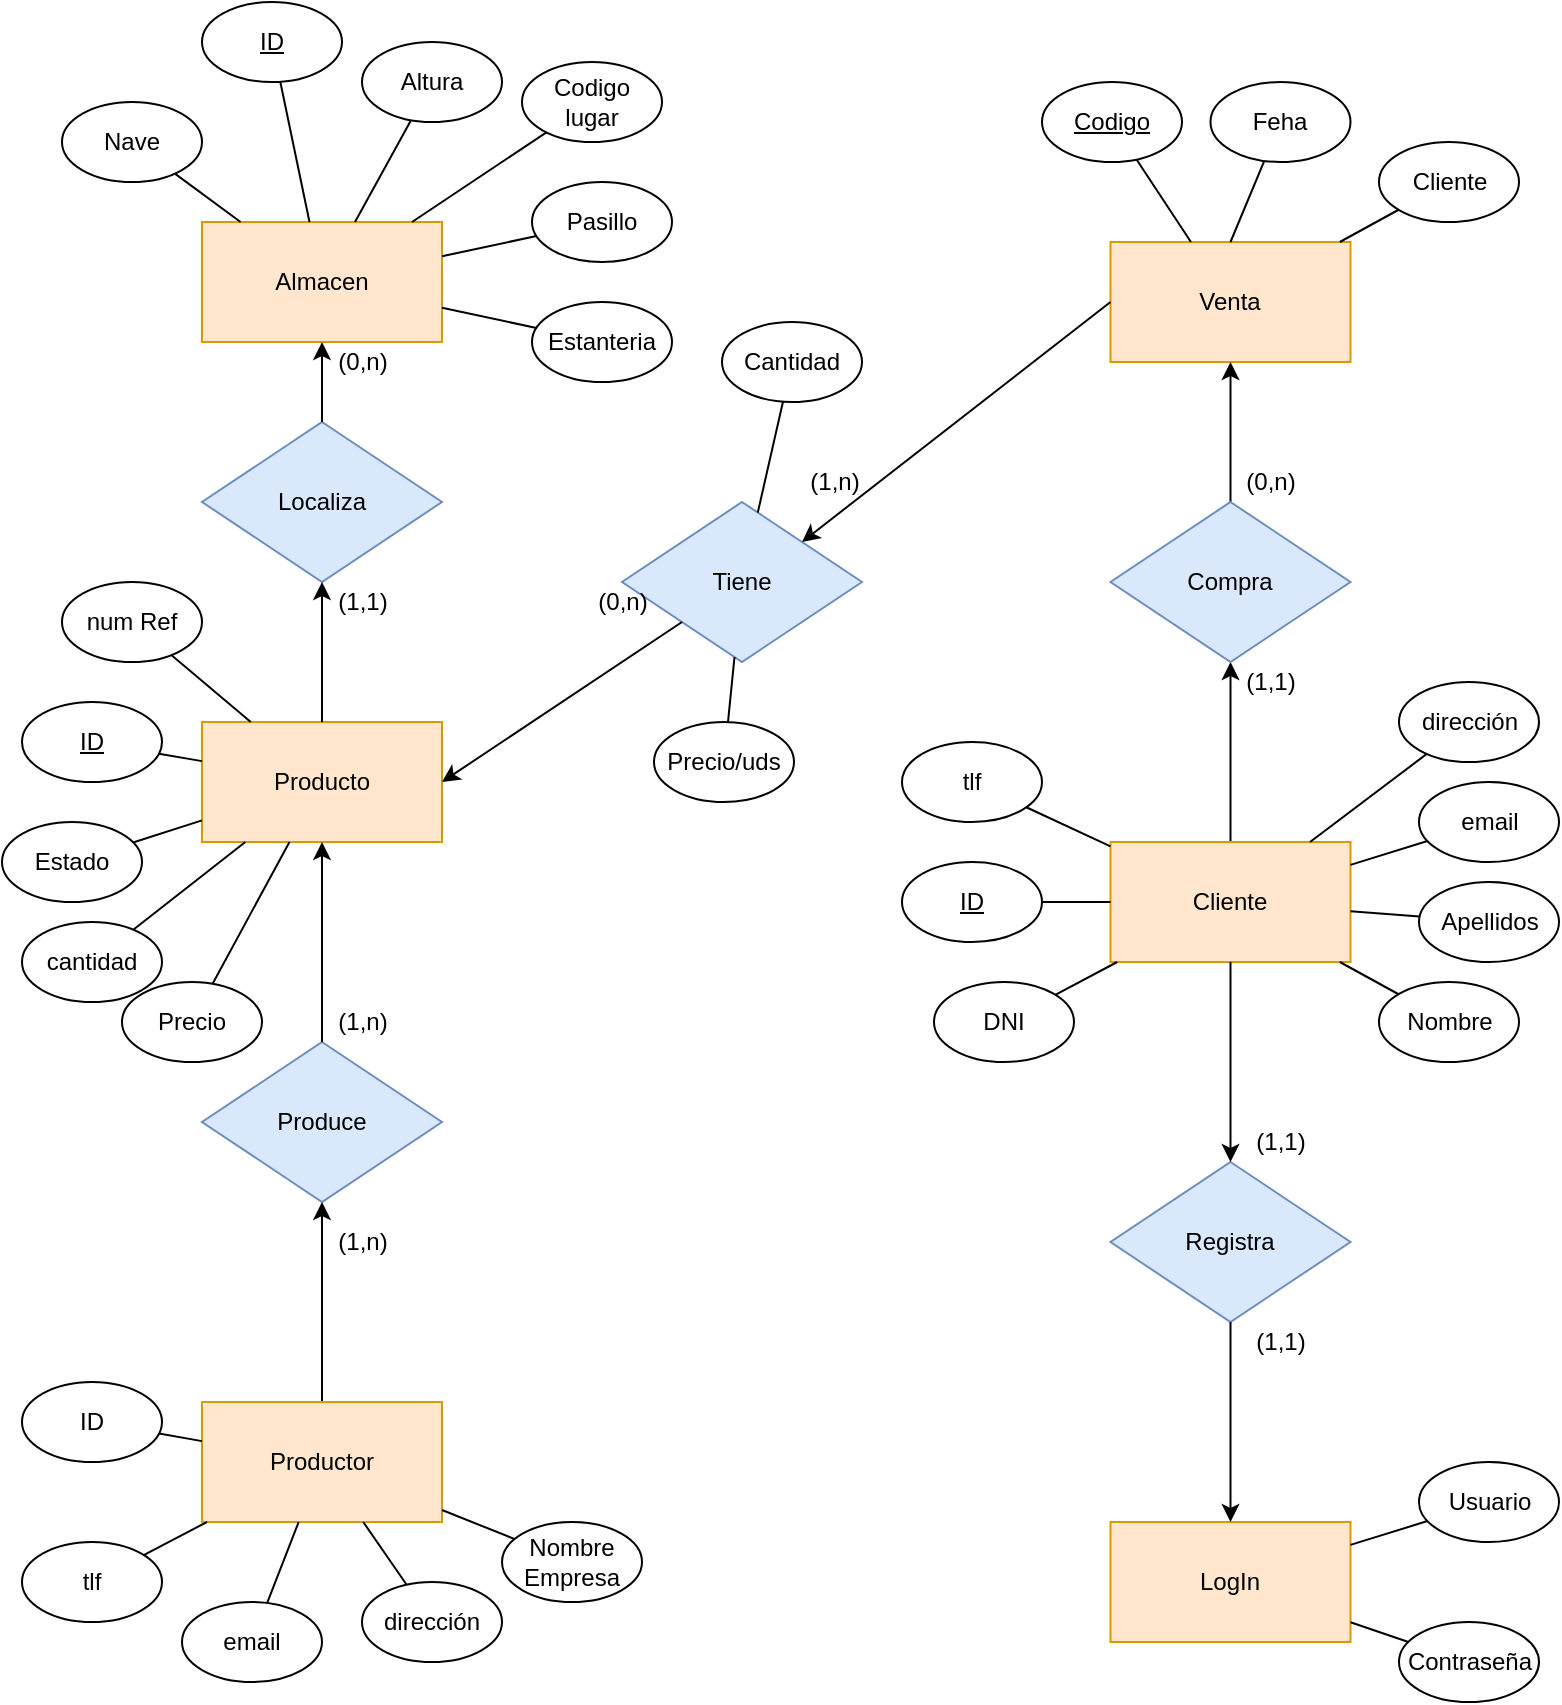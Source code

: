 <mxfile version="21.1.2" type="device">
  <diagram id="hkEqpYg1LYHicySOGSAi" name="Página-1">
    <mxGraphModel dx="794" dy="1997" grid="1" gridSize="10" guides="1" tooltips="1" connect="1" arrows="1" fold="1" page="1" pageScale="1" pageWidth="827" pageHeight="1169" math="0" shadow="0">
      <root>
        <mxCell id="0" />
        <mxCell id="1" parent="0" />
        <mxCell id="TWmwgMmYxf-jAX9MpXv2-12" value="Producto" style="rounded=0;whiteSpace=wrap;html=1;fillColor=#ffe6cc;strokeColor=#d79b00;" parent="1" vertex="1">
          <mxGeometry x="100" y="270" width="120" height="60" as="geometry" />
        </mxCell>
        <mxCell id="TWmwgMmYxf-jAX9MpXv2-13" value="&lt;u&gt;ID&lt;/u&gt;" style="ellipse;whiteSpace=wrap;html=1;" parent="1" vertex="1">
          <mxGeometry x="10" y="260" width="70" height="40" as="geometry" />
        </mxCell>
        <mxCell id="TWmwgMmYxf-jAX9MpXv2-14" value="num Ref" style="ellipse;whiteSpace=wrap;html=1;" parent="1" vertex="1">
          <mxGeometry x="30" y="200" width="70" height="40" as="geometry" />
        </mxCell>
        <mxCell id="TWmwgMmYxf-jAX9MpXv2-15" value="cantidad" style="ellipse;whiteSpace=wrap;html=1;" parent="1" vertex="1">
          <mxGeometry x="10" y="370" width="70" height="40" as="geometry" />
        </mxCell>
        <mxCell id="TWmwgMmYxf-jAX9MpXv2-16" value="Estado" style="ellipse;whiteSpace=wrap;html=1;" parent="1" vertex="1">
          <mxGeometry y="320" width="70" height="40" as="geometry" />
        </mxCell>
        <mxCell id="TWmwgMmYxf-jAX9MpXv2-17" value="" style="endArrow=none;html=1;rounded=0;" parent="1" source="TWmwgMmYxf-jAX9MpXv2-12" target="TWmwgMmYxf-jAX9MpXv2-13" edge="1">
          <mxGeometry width="50" height="50" relative="1" as="geometry">
            <mxPoint x="550" y="470" as="sourcePoint" />
            <mxPoint x="600" y="420" as="targetPoint" />
          </mxGeometry>
        </mxCell>
        <mxCell id="TWmwgMmYxf-jAX9MpXv2-18" value="" style="endArrow=none;html=1;rounded=0;" parent="1" source="TWmwgMmYxf-jAX9MpXv2-12" target="TWmwgMmYxf-jAX9MpXv2-15" edge="1">
          <mxGeometry width="50" height="50" relative="1" as="geometry">
            <mxPoint x="550" y="470" as="sourcePoint" />
            <mxPoint x="240" y="250" as="targetPoint" />
          </mxGeometry>
        </mxCell>
        <mxCell id="TWmwgMmYxf-jAX9MpXv2-19" value="" style="endArrow=none;html=1;rounded=0;" parent="1" source="TWmwgMmYxf-jAX9MpXv2-12" target="TWmwgMmYxf-jAX9MpXv2-14" edge="1">
          <mxGeometry width="50" height="50" relative="1" as="geometry">
            <mxPoint x="240" y="450" as="sourcePoint" />
            <mxPoint x="290" y="400" as="targetPoint" />
          </mxGeometry>
        </mxCell>
        <mxCell id="TWmwgMmYxf-jAX9MpXv2-20" value="" style="endArrow=none;html=1;rounded=0;" parent="1" source="TWmwgMmYxf-jAX9MpXv2-12" target="TWmwgMmYxf-jAX9MpXv2-16" edge="1">
          <mxGeometry width="50" height="50" relative="1" as="geometry">
            <mxPoint x="550" y="470" as="sourcePoint" />
            <mxPoint x="600" y="420" as="targetPoint" />
          </mxGeometry>
        </mxCell>
        <mxCell id="TWmwgMmYxf-jAX9MpXv2-21" value="Tiene" style="rhombus;whiteSpace=wrap;html=1;fillColor=#dae8fc;strokeColor=#6c8ebf;" parent="1" vertex="1">
          <mxGeometry x="310" y="160" width="120" height="80" as="geometry" />
        </mxCell>
        <mxCell id="TWmwgMmYxf-jAX9MpXv2-114" style="edgeStyle=orthogonalEdgeStyle;rounded=0;orthogonalLoop=1;jettySize=auto;html=1;entryX=0.5;entryY=1;entryDx=0;entryDy=0;" parent="1" source="TWmwgMmYxf-jAX9MpXv2-25" target="TWmwgMmYxf-jAX9MpXv2-111" edge="1">
          <mxGeometry relative="1" as="geometry" />
        </mxCell>
        <mxCell id="TWmwgMmYxf-jAX9MpXv2-25" value="Cliente" style="rounded=0;whiteSpace=wrap;html=1;fillColor=#ffe6cc;strokeColor=#d79b00;" parent="1" vertex="1">
          <mxGeometry x="554.25" y="330" width="120" height="60" as="geometry" />
        </mxCell>
        <mxCell id="TWmwgMmYxf-jAX9MpXv2-26" value="" style="endArrow=classic;html=1;rounded=0;entryX=1;entryY=0.5;entryDx=0;entryDy=0;" parent="1" source="TWmwgMmYxf-jAX9MpXv2-21" target="TWmwgMmYxf-jAX9MpXv2-12" edge="1">
          <mxGeometry width="50" height="50" relative="1" as="geometry">
            <mxPoint x="530" y="450" as="sourcePoint" />
            <mxPoint x="580" y="400" as="targetPoint" />
          </mxGeometry>
        </mxCell>
        <mxCell id="TWmwgMmYxf-jAX9MpXv2-28" value="&lt;u&gt;ID&lt;/u&gt;" style="ellipse;whiteSpace=wrap;html=1;" parent="1" vertex="1">
          <mxGeometry x="450" y="340" width="70" height="40" as="geometry" />
        </mxCell>
        <mxCell id="TWmwgMmYxf-jAX9MpXv2-30" value="tlf" style="ellipse;whiteSpace=wrap;html=1;" parent="1" vertex="1">
          <mxGeometry x="450" y="280" width="70" height="40" as="geometry" />
        </mxCell>
        <mxCell id="TWmwgMmYxf-jAX9MpXv2-31" value="dirección" style="ellipse;whiteSpace=wrap;html=1;" parent="1" vertex="1">
          <mxGeometry x="698.5" y="250" width="70" height="40" as="geometry" />
        </mxCell>
        <mxCell id="TWmwgMmYxf-jAX9MpXv2-32" value="email" style="ellipse;whiteSpace=wrap;html=1;" parent="1" vertex="1">
          <mxGeometry x="708.5" y="300" width="70" height="40" as="geometry" />
        </mxCell>
        <mxCell id="TWmwgMmYxf-jAX9MpXv2-33" value="Nombre" style="ellipse;whiteSpace=wrap;html=1;" parent="1" vertex="1">
          <mxGeometry x="688.5" y="400" width="70" height="40" as="geometry" />
        </mxCell>
        <mxCell id="TWmwgMmYxf-jAX9MpXv2-34" value="Apellidos" style="ellipse;whiteSpace=wrap;html=1;" parent="1" vertex="1">
          <mxGeometry x="708.5" y="350" width="70" height="40" as="geometry" />
        </mxCell>
        <mxCell id="TWmwgMmYxf-jAX9MpXv2-35" value="" style="endArrow=none;html=1;rounded=0;" parent="1" source="TWmwgMmYxf-jAX9MpXv2-25" target="TWmwgMmYxf-jAX9MpXv2-28" edge="1">
          <mxGeometry width="50" height="50" relative="1" as="geometry">
            <mxPoint x="568.5" y="510" as="sourcePoint" />
            <mxPoint x="618.5" y="460" as="targetPoint" />
          </mxGeometry>
        </mxCell>
        <mxCell id="TWmwgMmYxf-jAX9MpXv2-36" value="" style="endArrow=none;html=1;rounded=0;" parent="1" source="TWmwgMmYxf-jAX9MpXv2-25" target="TWmwgMmYxf-jAX9MpXv2-30" edge="1">
          <mxGeometry width="50" height="50" relative="1" as="geometry">
            <mxPoint x="628.5" y="320" as="sourcePoint" />
            <mxPoint x="678.5" y="270" as="targetPoint" />
          </mxGeometry>
        </mxCell>
        <mxCell id="TWmwgMmYxf-jAX9MpXv2-37" value="" style="endArrow=none;html=1;rounded=0;" parent="1" source="TWmwgMmYxf-jAX9MpXv2-25" target="TWmwgMmYxf-jAX9MpXv2-31" edge="1">
          <mxGeometry width="50" height="50" relative="1" as="geometry">
            <mxPoint x="468.5" y="590" as="sourcePoint" />
            <mxPoint x="518.5" y="540" as="targetPoint" />
          </mxGeometry>
        </mxCell>
        <mxCell id="TWmwgMmYxf-jAX9MpXv2-38" value="" style="endArrow=none;html=1;rounded=0;" parent="1" source="TWmwgMmYxf-jAX9MpXv2-25" target="TWmwgMmYxf-jAX9MpXv2-32" edge="1">
          <mxGeometry width="50" height="50" relative="1" as="geometry">
            <mxPoint x="568.5" y="510" as="sourcePoint" />
            <mxPoint x="618.5" y="460" as="targetPoint" />
          </mxGeometry>
        </mxCell>
        <mxCell id="TWmwgMmYxf-jAX9MpXv2-39" value="" style="endArrow=none;html=1;rounded=0;" parent="1" source="TWmwgMmYxf-jAX9MpXv2-25" target="TWmwgMmYxf-jAX9MpXv2-34" edge="1">
          <mxGeometry width="50" height="50" relative="1" as="geometry">
            <mxPoint x="568.5" y="510" as="sourcePoint" />
            <mxPoint x="618.5" y="460" as="targetPoint" />
          </mxGeometry>
        </mxCell>
        <mxCell id="TWmwgMmYxf-jAX9MpXv2-40" value="" style="endArrow=none;html=1;rounded=0;" parent="1" source="TWmwgMmYxf-jAX9MpXv2-25" target="TWmwgMmYxf-jAX9MpXv2-33" edge="1">
          <mxGeometry width="50" height="50" relative="1" as="geometry">
            <mxPoint x="688.5" y="374.8" as="sourcePoint" />
            <mxPoint x="718.838" y="377.227" as="targetPoint" />
          </mxGeometry>
        </mxCell>
        <mxCell id="TWmwgMmYxf-jAX9MpXv2-43" value="Produce" style="rhombus;whiteSpace=wrap;html=1;fillColor=#dae8fc;strokeColor=#6c8ebf;" parent="1" vertex="1">
          <mxGeometry x="100" y="430" width="120" height="80" as="geometry" />
        </mxCell>
        <mxCell id="TWmwgMmYxf-jAX9MpXv2-44" value="" style="endArrow=classic;html=1;rounded=0;entryX=0.5;entryY=1;entryDx=0;entryDy=0;exitX=0.5;exitY=0;exitDx=0;exitDy=0;" parent="1" source="TWmwgMmYxf-jAX9MpXv2-43" target="TWmwgMmYxf-jAX9MpXv2-12" edge="1">
          <mxGeometry width="50" height="50" relative="1" as="geometry">
            <mxPoint x="320" y="310.0" as="sourcePoint" />
            <mxPoint x="230" y="310.0" as="targetPoint" />
          </mxGeometry>
        </mxCell>
        <mxCell id="TWmwgMmYxf-jAX9MpXv2-45" value="" style="endArrow=classic;html=1;rounded=0;entryX=0.5;entryY=1;entryDx=0;entryDy=0;exitX=0.5;exitY=0;exitDx=0;exitDy=0;" parent="1" source="TWmwgMmYxf-jAX9MpXv2-48" target="TWmwgMmYxf-jAX9MpXv2-43" edge="1">
          <mxGeometry width="50" height="50" relative="1" as="geometry">
            <mxPoint x="159.71" y="610" as="sourcePoint" />
            <mxPoint x="159.71" y="510" as="targetPoint" />
          </mxGeometry>
        </mxCell>
        <mxCell id="TWmwgMmYxf-jAX9MpXv2-48" value="Productor" style="rounded=0;whiteSpace=wrap;html=1;fillColor=#ffe6cc;strokeColor=#d79b00;" parent="1" vertex="1">
          <mxGeometry x="100" y="610" width="120" height="60" as="geometry" />
        </mxCell>
        <mxCell id="TWmwgMmYxf-jAX9MpXv2-50" value="ID" style="ellipse;whiteSpace=wrap;html=1;" parent="1" vertex="1">
          <mxGeometry x="10" y="600" width="70" height="40" as="geometry" />
        </mxCell>
        <mxCell id="TWmwgMmYxf-jAX9MpXv2-52" value="tlf" style="ellipse;whiteSpace=wrap;html=1;" parent="1" vertex="1">
          <mxGeometry x="10" y="680" width="70" height="40" as="geometry" />
        </mxCell>
        <mxCell id="TWmwgMmYxf-jAX9MpXv2-53" value="email" style="ellipse;whiteSpace=wrap;html=1;" parent="1" vertex="1">
          <mxGeometry x="90" y="710" width="70" height="40" as="geometry" />
        </mxCell>
        <mxCell id="TWmwgMmYxf-jAX9MpXv2-54" value="dirección" style="ellipse;whiteSpace=wrap;html=1;" parent="1" vertex="1">
          <mxGeometry x="180" y="700" width="70" height="40" as="geometry" />
        </mxCell>
        <mxCell id="TWmwgMmYxf-jAX9MpXv2-55" value="Nombre Empresa" style="ellipse;whiteSpace=wrap;html=1;" parent="1" vertex="1">
          <mxGeometry x="250" y="670" width="70" height="40" as="geometry" />
        </mxCell>
        <mxCell id="TWmwgMmYxf-jAX9MpXv2-56" value="" style="endArrow=none;html=1;rounded=0;" parent="1" source="TWmwgMmYxf-jAX9MpXv2-50" target="TWmwgMmYxf-jAX9MpXv2-48" edge="1">
          <mxGeometry width="50" height="50" relative="1" as="geometry">
            <mxPoint x="50" y="590" as="sourcePoint" />
            <mxPoint x="100" y="540" as="targetPoint" />
          </mxGeometry>
        </mxCell>
        <mxCell id="TWmwgMmYxf-jAX9MpXv2-57" value="" style="endArrow=none;html=1;rounded=0;" parent="1" source="TWmwgMmYxf-jAX9MpXv2-54" target="TWmwgMmYxf-jAX9MpXv2-48" edge="1">
          <mxGeometry width="50" height="50" relative="1" as="geometry">
            <mxPoint x="430" y="560" as="sourcePoint" />
            <mxPoint x="480" y="510" as="targetPoint" />
          </mxGeometry>
        </mxCell>
        <mxCell id="TWmwgMmYxf-jAX9MpXv2-58" value="" style="endArrow=none;html=1;rounded=0;" parent="1" source="TWmwgMmYxf-jAX9MpXv2-48" target="TWmwgMmYxf-jAX9MpXv2-53" edge="1">
          <mxGeometry width="50" height="50" relative="1" as="geometry">
            <mxPoint x="430" y="560" as="sourcePoint" />
            <mxPoint x="480" y="510" as="targetPoint" />
          </mxGeometry>
        </mxCell>
        <mxCell id="TWmwgMmYxf-jAX9MpXv2-59" value="" style="endArrow=none;html=1;rounded=0;" parent="1" source="TWmwgMmYxf-jAX9MpXv2-48" target="TWmwgMmYxf-jAX9MpXv2-52" edge="1">
          <mxGeometry width="50" height="50" relative="1" as="geometry">
            <mxPoint x="430" y="560" as="sourcePoint" />
            <mxPoint x="480" y="510" as="targetPoint" />
          </mxGeometry>
        </mxCell>
        <mxCell id="TWmwgMmYxf-jAX9MpXv2-60" value="" style="endArrow=none;html=1;rounded=0;" parent="1" source="TWmwgMmYxf-jAX9MpXv2-55" target="TWmwgMmYxf-jAX9MpXv2-48" edge="1">
          <mxGeometry width="50" height="50" relative="1" as="geometry">
            <mxPoint x="430" y="560" as="sourcePoint" />
            <mxPoint x="480" y="510" as="targetPoint" />
          </mxGeometry>
        </mxCell>
        <mxCell id="TWmwgMmYxf-jAX9MpXv2-63" value="(1,n)" style="text;html=1;align=center;verticalAlign=middle;resizable=0;points=[];autosize=1;strokeColor=none;fillColor=none;" parent="1" vertex="1">
          <mxGeometry x="160" y="410" width="40" height="20" as="geometry" />
        </mxCell>
        <mxCell id="TWmwgMmYxf-jAX9MpXv2-64" value="(1,n)" style="text;html=1;align=center;verticalAlign=middle;resizable=0;points=[];autosize=1;strokeColor=none;fillColor=none;" parent="1" vertex="1">
          <mxGeometry x="160" y="520" width="40" height="20" as="geometry" />
        </mxCell>
        <mxCell id="TWmwgMmYxf-jAX9MpXv2-67" value="Precio" style="ellipse;whiteSpace=wrap;html=1;" parent="1" vertex="1">
          <mxGeometry x="60" y="400" width="70" height="40" as="geometry" />
        </mxCell>
        <mxCell id="TWmwgMmYxf-jAX9MpXv2-72" value="" style="endArrow=none;html=1;rounded=0;" parent="1" source="TWmwgMmYxf-jAX9MpXv2-67" target="TWmwgMmYxf-jAX9MpXv2-12" edge="1">
          <mxGeometry width="50" height="50" relative="1" as="geometry">
            <mxPoint x="430" y="390" as="sourcePoint" />
            <mxPoint x="480" y="340" as="targetPoint" />
          </mxGeometry>
        </mxCell>
        <mxCell id="TWmwgMmYxf-jAX9MpXv2-76" value="Almacen" style="rounded=0;whiteSpace=wrap;html=1;fillColor=#ffe6cc;strokeColor=#d79b00;" parent="1" vertex="1">
          <mxGeometry x="100" y="20" width="120" height="60" as="geometry" />
        </mxCell>
        <mxCell id="TWmwgMmYxf-jAX9MpXv2-77" value="&lt;u&gt;ID&lt;/u&gt;" style="ellipse;whiteSpace=wrap;html=1;" parent="1" vertex="1">
          <mxGeometry x="100" y="-90" width="70" height="40" as="geometry" />
        </mxCell>
        <mxCell id="TWmwgMmYxf-jAX9MpXv2-78" value="Nave" style="ellipse;whiteSpace=wrap;html=1;" parent="1" vertex="1">
          <mxGeometry x="30" y="-40" width="70" height="40" as="geometry" />
        </mxCell>
        <mxCell id="TWmwgMmYxf-jAX9MpXv2-79" value="Pasillo" style="ellipse;whiteSpace=wrap;html=1;" parent="1" vertex="1">
          <mxGeometry x="265" width="70" height="40" as="geometry" />
        </mxCell>
        <mxCell id="TWmwgMmYxf-jAX9MpXv2-80" value="Estanteria" style="ellipse;whiteSpace=wrap;html=1;" parent="1" vertex="1">
          <mxGeometry x="265" y="60" width="70" height="40" as="geometry" />
        </mxCell>
        <mxCell id="TWmwgMmYxf-jAX9MpXv2-81" value="Altura" style="ellipse;whiteSpace=wrap;html=1;" parent="1" vertex="1">
          <mxGeometry x="180" y="-70" width="70" height="40" as="geometry" />
        </mxCell>
        <mxCell id="TWmwgMmYxf-jAX9MpXv2-82" value="Codigo lugar" style="ellipse;whiteSpace=wrap;html=1;" parent="1" vertex="1">
          <mxGeometry x="260" y="-60" width="70" height="40" as="geometry" />
        </mxCell>
        <mxCell id="TWmwgMmYxf-jAX9MpXv2-83" value="" style="endArrow=none;html=1;rounded=0;" parent="1" source="TWmwgMmYxf-jAX9MpXv2-76" target="TWmwgMmYxf-jAX9MpXv2-77" edge="1">
          <mxGeometry width="50" height="50" relative="1" as="geometry">
            <mxPoint x="430" y="60" as="sourcePoint" />
            <mxPoint x="480" y="10" as="targetPoint" />
          </mxGeometry>
        </mxCell>
        <mxCell id="TWmwgMmYxf-jAX9MpXv2-84" value="" style="endArrow=none;html=1;rounded=0;" parent="1" source="TWmwgMmYxf-jAX9MpXv2-76" target="TWmwgMmYxf-jAX9MpXv2-81" edge="1">
          <mxGeometry width="50" height="50" relative="1" as="geometry">
            <mxPoint x="430" y="60" as="sourcePoint" />
            <mxPoint x="480" y="10" as="targetPoint" />
          </mxGeometry>
        </mxCell>
        <mxCell id="TWmwgMmYxf-jAX9MpXv2-85" value="" style="endArrow=none;html=1;rounded=0;" parent="1" source="TWmwgMmYxf-jAX9MpXv2-76" target="TWmwgMmYxf-jAX9MpXv2-82" edge="1">
          <mxGeometry width="50" height="50" relative="1" as="geometry">
            <mxPoint x="430" y="60" as="sourcePoint" />
            <mxPoint x="480" y="10" as="targetPoint" />
          </mxGeometry>
        </mxCell>
        <mxCell id="TWmwgMmYxf-jAX9MpXv2-86" value="" style="endArrow=none;html=1;rounded=0;" parent="1" source="TWmwgMmYxf-jAX9MpXv2-76" target="TWmwgMmYxf-jAX9MpXv2-79" edge="1">
          <mxGeometry width="50" height="50" relative="1" as="geometry">
            <mxPoint x="430" y="60" as="sourcePoint" />
            <mxPoint x="480" y="10" as="targetPoint" />
          </mxGeometry>
        </mxCell>
        <mxCell id="TWmwgMmYxf-jAX9MpXv2-87" value="" style="endArrow=none;html=1;rounded=0;" parent="1" source="TWmwgMmYxf-jAX9MpXv2-76" target="TWmwgMmYxf-jAX9MpXv2-80" edge="1">
          <mxGeometry width="50" height="50" relative="1" as="geometry">
            <mxPoint x="430" y="60" as="sourcePoint" />
            <mxPoint x="480" y="10" as="targetPoint" />
          </mxGeometry>
        </mxCell>
        <mxCell id="TWmwgMmYxf-jAX9MpXv2-88" value="" style="endArrow=none;html=1;rounded=0;" parent="1" source="TWmwgMmYxf-jAX9MpXv2-76" target="TWmwgMmYxf-jAX9MpXv2-78" edge="1">
          <mxGeometry width="50" height="50" relative="1" as="geometry">
            <mxPoint x="430" y="60" as="sourcePoint" />
            <mxPoint x="480" y="10" as="targetPoint" />
          </mxGeometry>
        </mxCell>
        <mxCell id="TWmwgMmYxf-jAX9MpXv2-91" value="Localiza" style="rhombus;whiteSpace=wrap;html=1;fillColor=#dae8fc;strokeColor=#6c8ebf;" parent="1" vertex="1">
          <mxGeometry x="100" y="120" width="120" height="80" as="geometry" />
        </mxCell>
        <mxCell id="TWmwgMmYxf-jAX9MpXv2-92" value="" style="endArrow=classic;html=1;rounded=0;entryX=0.5;entryY=1;entryDx=0;entryDy=0;" parent="1" source="TWmwgMmYxf-jAX9MpXv2-12" target="TWmwgMmYxf-jAX9MpXv2-91" edge="1">
          <mxGeometry width="50" height="50" relative="1" as="geometry">
            <mxPoint x="430" y="220" as="sourcePoint" />
            <mxPoint x="480" y="170" as="targetPoint" />
          </mxGeometry>
        </mxCell>
        <mxCell id="TWmwgMmYxf-jAX9MpXv2-93" value="" style="endArrow=classic;html=1;rounded=0;" parent="1" source="TWmwgMmYxf-jAX9MpXv2-91" target="TWmwgMmYxf-jAX9MpXv2-76" edge="1">
          <mxGeometry width="50" height="50" relative="1" as="geometry">
            <mxPoint x="430" y="220" as="sourcePoint" />
            <mxPoint x="480" y="170" as="targetPoint" />
          </mxGeometry>
        </mxCell>
        <mxCell id="TWmwgMmYxf-jAX9MpXv2-94" value="(1,1)" style="text;html=1;align=center;verticalAlign=middle;resizable=0;points=[];autosize=1;strokeColor=none;fillColor=none;" parent="1" vertex="1">
          <mxGeometry x="160" y="200" width="40" height="20" as="geometry" />
        </mxCell>
        <mxCell id="TWmwgMmYxf-jAX9MpXv2-95" value="(0,n)" style="text;html=1;align=center;verticalAlign=middle;resizable=0;points=[];autosize=1;strokeColor=none;fillColor=none;" parent="1" vertex="1">
          <mxGeometry x="160" y="80" width="40" height="20" as="geometry" />
        </mxCell>
        <mxCell id="TWmwgMmYxf-jAX9MpXv2-96" value="Registra" style="rhombus;whiteSpace=wrap;html=1;fillColor=#dae8fc;strokeColor=#6c8ebf;" parent="1" vertex="1">
          <mxGeometry x="554.25" y="490" width="120" height="80" as="geometry" />
        </mxCell>
        <mxCell id="TWmwgMmYxf-jAX9MpXv2-97" value="LogIn" style="rounded=0;whiteSpace=wrap;html=1;fillColor=#ffe6cc;strokeColor=#d79b00;" parent="1" vertex="1">
          <mxGeometry x="554.25" y="670" width="120" height="60" as="geometry" />
        </mxCell>
        <mxCell id="TWmwgMmYxf-jAX9MpXv2-98" value="" style="endArrow=classic;html=1;rounded=0;entryX=0.5;entryY=0;entryDx=0;entryDy=0;" parent="1" source="TWmwgMmYxf-jAX9MpXv2-25" target="TWmwgMmYxf-jAX9MpXv2-96" edge="1">
          <mxGeometry width="50" height="50" relative="1" as="geometry">
            <mxPoint x="558.5" y="610" as="sourcePoint" />
            <mxPoint x="608.5" y="560" as="targetPoint" />
          </mxGeometry>
        </mxCell>
        <mxCell id="TWmwgMmYxf-jAX9MpXv2-100" value="" style="endArrow=classic;html=1;rounded=0;exitX=0.5;exitY=1;exitDx=0;exitDy=0;" parent="1" source="TWmwgMmYxf-jAX9MpXv2-96" target="TWmwgMmYxf-jAX9MpXv2-97" edge="1">
          <mxGeometry width="50" height="50" relative="1" as="geometry">
            <mxPoint x="558.5" y="610" as="sourcePoint" />
            <mxPoint x="608.5" y="560" as="targetPoint" />
          </mxGeometry>
        </mxCell>
        <mxCell id="TWmwgMmYxf-jAX9MpXv2-101" value="Usuario" style="ellipse;whiteSpace=wrap;html=1;" parent="1" vertex="1">
          <mxGeometry x="708.5" y="640" width="70" height="40" as="geometry" />
        </mxCell>
        <mxCell id="TWmwgMmYxf-jAX9MpXv2-102" value="Contraseña" style="ellipse;whiteSpace=wrap;html=1;" parent="1" vertex="1">
          <mxGeometry x="698.5" y="720" width="70" height="40" as="geometry" />
        </mxCell>
        <mxCell id="TWmwgMmYxf-jAX9MpXv2-103" value="" style="endArrow=none;html=1;rounded=0;" parent="1" source="TWmwgMmYxf-jAX9MpXv2-97" target="TWmwgMmYxf-jAX9MpXv2-101" edge="1">
          <mxGeometry width="50" height="50" relative="1" as="geometry">
            <mxPoint x="558.5" y="610" as="sourcePoint" />
            <mxPoint x="608.5" y="560" as="targetPoint" />
          </mxGeometry>
        </mxCell>
        <mxCell id="TWmwgMmYxf-jAX9MpXv2-104" value="" style="endArrow=none;html=1;rounded=0;" parent="1" source="TWmwgMmYxf-jAX9MpXv2-102" target="TWmwgMmYxf-jAX9MpXv2-97" edge="1">
          <mxGeometry width="50" height="50" relative="1" as="geometry">
            <mxPoint x="558.5" y="610" as="sourcePoint" />
            <mxPoint x="608.5" y="560" as="targetPoint" />
          </mxGeometry>
        </mxCell>
        <mxCell id="TWmwgMmYxf-jAX9MpXv2-105" value="(1,1)" style="text;html=1;align=center;verticalAlign=middle;resizable=0;points=[];autosize=1;strokeColor=none;fillColor=none;" parent="1" vertex="1">
          <mxGeometry x="618.5" y="470" width="40" height="20" as="geometry" />
        </mxCell>
        <mxCell id="TWmwgMmYxf-jAX9MpXv2-106" value="(1,1)" style="text;html=1;align=center;verticalAlign=middle;resizable=0;points=[];autosize=1;strokeColor=none;fillColor=none;" parent="1" vertex="1">
          <mxGeometry x="618.5" y="570" width="40" height="20" as="geometry" />
        </mxCell>
        <mxCell id="TWmwgMmYxf-jAX9MpXv2-107" value="DNI" style="ellipse;whiteSpace=wrap;html=1;" parent="1" vertex="1">
          <mxGeometry x="466" y="400" width="70" height="40" as="geometry" />
        </mxCell>
        <mxCell id="TWmwgMmYxf-jAX9MpXv2-108" value="" style="endArrow=none;html=1;rounded=0;" parent="1" source="TWmwgMmYxf-jAX9MpXv2-107" target="TWmwgMmYxf-jAX9MpXv2-25" edge="1">
          <mxGeometry width="50" height="50" relative="1" as="geometry">
            <mxPoint x="538.5" y="380" as="sourcePoint" />
            <mxPoint x="588.5" y="330" as="targetPoint" />
          </mxGeometry>
        </mxCell>
        <mxCell id="TWmwgMmYxf-jAX9MpXv2-109" value="Venta" style="rounded=0;whiteSpace=wrap;html=1;fillColor=#ffe6cc;strokeColor=#d79b00;" parent="1" vertex="1">
          <mxGeometry x="554.25" y="30" width="120" height="60" as="geometry" />
        </mxCell>
        <mxCell id="TWmwgMmYxf-jAX9MpXv2-110" value="" style="endArrow=classic;html=1;rounded=0;entryX=1;entryY=0;entryDx=0;entryDy=0;exitX=0;exitY=0.5;exitDx=0;exitDy=0;" parent="1" source="TWmwgMmYxf-jAX9MpXv2-109" target="TWmwgMmYxf-jAX9MpXv2-21" edge="1">
          <mxGeometry width="50" height="50" relative="1" as="geometry">
            <mxPoint x="504.25" y="270" as="sourcePoint" />
            <mxPoint x="434.25" y="20" as="targetPoint" />
          </mxGeometry>
        </mxCell>
        <mxCell id="TWmwgMmYxf-jAX9MpXv2-112" style="edgeStyle=orthogonalEdgeStyle;rounded=0;orthogonalLoop=1;jettySize=auto;html=1;" parent="1" source="TWmwgMmYxf-jAX9MpXv2-111" target="TWmwgMmYxf-jAX9MpXv2-109" edge="1">
          <mxGeometry relative="1" as="geometry" />
        </mxCell>
        <mxCell id="TWmwgMmYxf-jAX9MpXv2-111" value="Compra" style="rhombus;whiteSpace=wrap;html=1;fillColor=#dae8fc;strokeColor=#6c8ebf;" parent="1" vertex="1">
          <mxGeometry x="554.25" y="160" width="120" height="80" as="geometry" />
        </mxCell>
        <mxCell id="TWmwgMmYxf-jAX9MpXv2-115" value="(1,1)" style="text;html=1;align=center;verticalAlign=middle;resizable=0;points=[];autosize=1;strokeColor=none;fillColor=none;" parent="1" vertex="1">
          <mxGeometry x="614.25" y="240" width="40" height="20" as="geometry" />
        </mxCell>
        <mxCell id="TWmwgMmYxf-jAX9MpXv2-116" value="(0,n)" style="text;html=1;align=center;verticalAlign=middle;resizable=0;points=[];autosize=1;strokeColor=none;fillColor=none;" parent="1" vertex="1">
          <mxGeometry x="614.25" y="140" width="40" height="20" as="geometry" />
        </mxCell>
        <mxCell id="TWmwgMmYxf-jAX9MpXv2-117" value="(1,n)" style="text;html=1;align=center;verticalAlign=middle;resizable=0;points=[];autosize=1;strokeColor=none;fillColor=none;" parent="1" vertex="1">
          <mxGeometry x="396" y="140" width="40" height="20" as="geometry" />
        </mxCell>
        <mxCell id="TWmwgMmYxf-jAX9MpXv2-118" value="(0,n)" style="text;html=1;align=center;verticalAlign=middle;resizable=0;points=[];autosize=1;strokeColor=none;fillColor=none;" parent="1" vertex="1">
          <mxGeometry x="290" y="200" width="40" height="20" as="geometry" />
        </mxCell>
        <mxCell id="TWmwgMmYxf-jAX9MpXv2-119" value="Precio/uds" style="ellipse;whiteSpace=wrap;html=1;" parent="1" vertex="1">
          <mxGeometry x="326" y="270" width="70" height="40" as="geometry" />
        </mxCell>
        <mxCell id="TWmwgMmYxf-jAX9MpXv2-120" value="Cantidad" style="ellipse;whiteSpace=wrap;html=1;" parent="1" vertex="1">
          <mxGeometry x="360" y="70" width="70" height="40" as="geometry" />
        </mxCell>
        <mxCell id="TWmwgMmYxf-jAX9MpXv2-121" value="" style="endArrow=none;html=1;rounded=0;" parent="1" source="TWmwgMmYxf-jAX9MpXv2-21" target="TWmwgMmYxf-jAX9MpXv2-119" edge="1">
          <mxGeometry width="50" height="50" relative="1" as="geometry">
            <mxPoint x="540" y="470" as="sourcePoint" />
            <mxPoint x="590" y="420" as="targetPoint" />
          </mxGeometry>
        </mxCell>
        <mxCell id="TWmwgMmYxf-jAX9MpXv2-122" value="" style="endArrow=none;html=1;rounded=0;" parent="1" source="TWmwgMmYxf-jAX9MpXv2-21" target="TWmwgMmYxf-jAX9MpXv2-120" edge="1">
          <mxGeometry width="50" height="50" relative="1" as="geometry">
            <mxPoint x="540" y="470" as="sourcePoint" />
            <mxPoint x="590" y="420" as="targetPoint" />
          </mxGeometry>
        </mxCell>
        <mxCell id="TWmwgMmYxf-jAX9MpXv2-123" value="&lt;u&gt;Codigo&lt;/u&gt;" style="ellipse;whiteSpace=wrap;html=1;" parent="1" vertex="1">
          <mxGeometry x="520" y="-50" width="70" height="40" as="geometry" />
        </mxCell>
        <mxCell id="TWmwgMmYxf-jAX9MpXv2-125" value="Feha" style="ellipse;whiteSpace=wrap;html=1;" parent="1" vertex="1">
          <mxGeometry x="604.25" y="-50" width="70" height="40" as="geometry" />
        </mxCell>
        <mxCell id="TWmwgMmYxf-jAX9MpXv2-126" value="Cliente" style="ellipse;whiteSpace=wrap;html=1;" parent="1" vertex="1">
          <mxGeometry x="688.5" y="-20" width="70" height="40" as="geometry" />
        </mxCell>
        <mxCell id="TWmwgMmYxf-jAX9MpXv2-127" value="" style="endArrow=none;html=1;rounded=0;" parent="1" source="TWmwgMmYxf-jAX9MpXv2-109" target="TWmwgMmYxf-jAX9MpXv2-123" edge="1">
          <mxGeometry width="50" height="50" relative="1" as="geometry">
            <mxPoint x="540" y="470" as="sourcePoint" />
            <mxPoint x="590" y="420" as="targetPoint" />
          </mxGeometry>
        </mxCell>
        <mxCell id="TWmwgMmYxf-jAX9MpXv2-128" value="" style="endArrow=none;html=1;rounded=0;" parent="1" source="TWmwgMmYxf-jAX9MpXv2-109" target="TWmwgMmYxf-jAX9MpXv2-126" edge="1">
          <mxGeometry width="50" height="50" relative="1" as="geometry">
            <mxPoint x="540" y="470" as="sourcePoint" />
            <mxPoint x="590" y="420" as="targetPoint" />
          </mxGeometry>
        </mxCell>
        <mxCell id="TWmwgMmYxf-jAX9MpXv2-129" value="" style="endArrow=none;html=1;rounded=0;exitX=0.5;exitY=0;exitDx=0;exitDy=0;" parent="1" source="TWmwgMmYxf-jAX9MpXv2-109" target="TWmwgMmYxf-jAX9MpXv2-125" edge="1">
          <mxGeometry width="50" height="50" relative="1" as="geometry">
            <mxPoint x="620" y="60" as="sourcePoint" />
            <mxPoint x="639" y="-30" as="targetPoint" />
          </mxGeometry>
        </mxCell>
      </root>
    </mxGraphModel>
  </diagram>
</mxfile>

